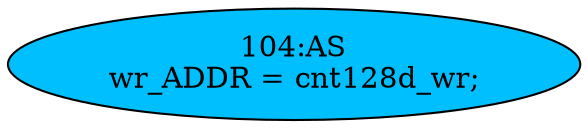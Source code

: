 strict digraph "" {
	node [label="\N"];
	"104:AS"	 [ast="<pyverilog.vparser.ast.Assign object at 0x7f052ae97090>",
		def_var="['wr_ADDR']",
		fillcolor=deepskyblue,
		label="104:AS
wr_ADDR = cnt128d_wr;",
		statements="[]",
		style=filled,
		typ=Assign,
		use_var="['cnt128d_wr']"];
}
